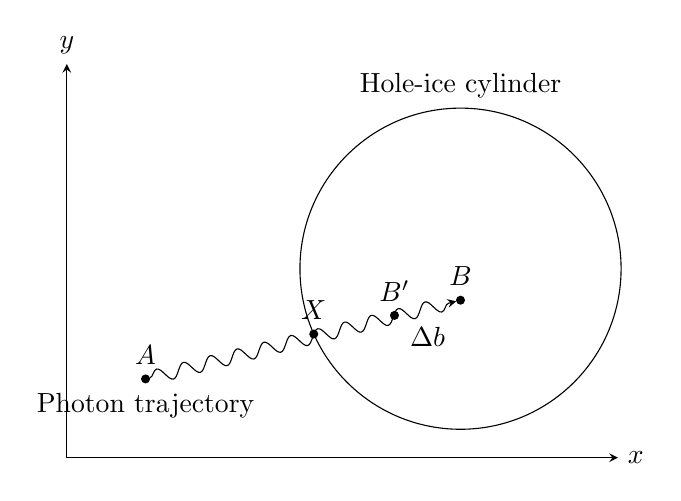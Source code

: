 % Photon trajectory intersects hole-ice cylinder from out to in.
%
% Fiedlschuster, 2017-09-29
%
\documentclass[tikz,border=10pt]{standalone}
\usetikzlibrary{calc}
\usetikzlibrary{decorations.pathmorphing}
\usetikzlibrary{intersections,through}

% http://texample.net/tikz/examples/feynman-diagram/
\tikzset{
    photon/.style={decorate, decoration={snake}},
    electron/.style={draw=blue, postaction={decorate},
        decoration={markings,mark=at position .55 with {\arrow[draw=blue]{>}}}},
    gluon/.style={decorate, draw=magenta,
        decoration={coil,amplitude=4pt, segment length=5pt}}
}


\begin{document}
\begin{tikzpicture}
  [
    scale=1,
    >=stealth,
    point/.style = {draw, circle,  fill = black, inner sep = 1pt},
    dot/.style   = {draw, circle,  fill = black, inner sep = .2pt},
  ]

  % axes
  \coordinate (y) at (-3, 3);
  \coordinate (x) at ( 4,-2);
  \coordinate (o) at (-3,-2);
  \draw [<->] (y) node[above] {$y$} -- (o) -- (x) node[right] {$x$};

  % circle around M stands for the hole-ice cylinder
  % http://www.texample.net/tikz/examples/bisector/
  % https://tex.stackexchange.com/a/31400/70789
  %\node (M) at (2,0.4) [point, label = {below right:$M$}] {};
  \coordinate (M) at (2,0.4);
  %\node (radius_end) at (4,0) {};
  \coordinate (radius_end) at (4,0);
  \node [name path=cylinder,draw,circle through=(radius_end), label = above:{Hole-ice cylinder}] at (M) {};

  % cylinder radius label
  %\draw [dotted] (radius_end) -- node (r) [label = above:$r$] {} (M);

  % trajectory
  \node (A) at (-2,-1) [point, label = above:$A$, label = below: {Photon trajectory}] {};
  \node (B) at (2,0) [point, label = above:$B$] {};
  \path [name path=trajectory, draw, ->, photon] (A) -- (B);

  % intersection
  % https://tex.stackexchange.com/a/31400/70789
  \path [name intersections={of=trajectory and cylinder, name=intersection}];
  \node (X1) at (intersection-1) [point, label = above:$X$] {};
  %\node (X2) at (intersection-2) [point, label = below right:$X_2$] {};

  % scaled trajectory end B'
  \node [label=above:$B'$, point] at ( $ (X1)!0.55!(B) $ ) (B') {};

  % distance correction
  % Alternative: https://github.com/renard/tikz-dimline
  \node [label=below:$\small{\Delta b}$] at ($(B')!0.5!(B)$) (delta_B) {};

\end{tikzpicture}
\end{document}